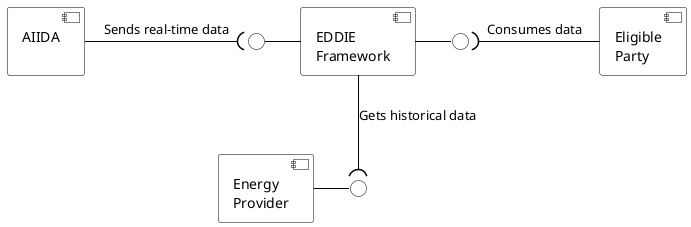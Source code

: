 @startuml external-interfaces
'component diagram

' skinparam linetype ortho
skinparam interface {
  backgroundColor transparent
  borderColor black
}

skinparam component {
  BorderColor black
  BackgroundColor transparent
  ArrowColor black
  ArrowFontColor black
}


component [EDDIE\nFramework] as eddie 
' #ffbd38
component [Energy\nProvider] as energy
' #52cbff
component [AIIDA\n] as aiida
' #7aff83
component [Eligible\nParty] as ep
' #ff52ab

interface " " as eddie1
interface " " as eddie2
interface " " as energy1

eddie -right- eddie1
ep -left-( eddie1 :Consumes data

eddie -left- eddie2
aiida -right-( eddie2 :Sends real-time data

energy -right- energy1
eddie -down-( energy1 :Gets historical data

@enduml